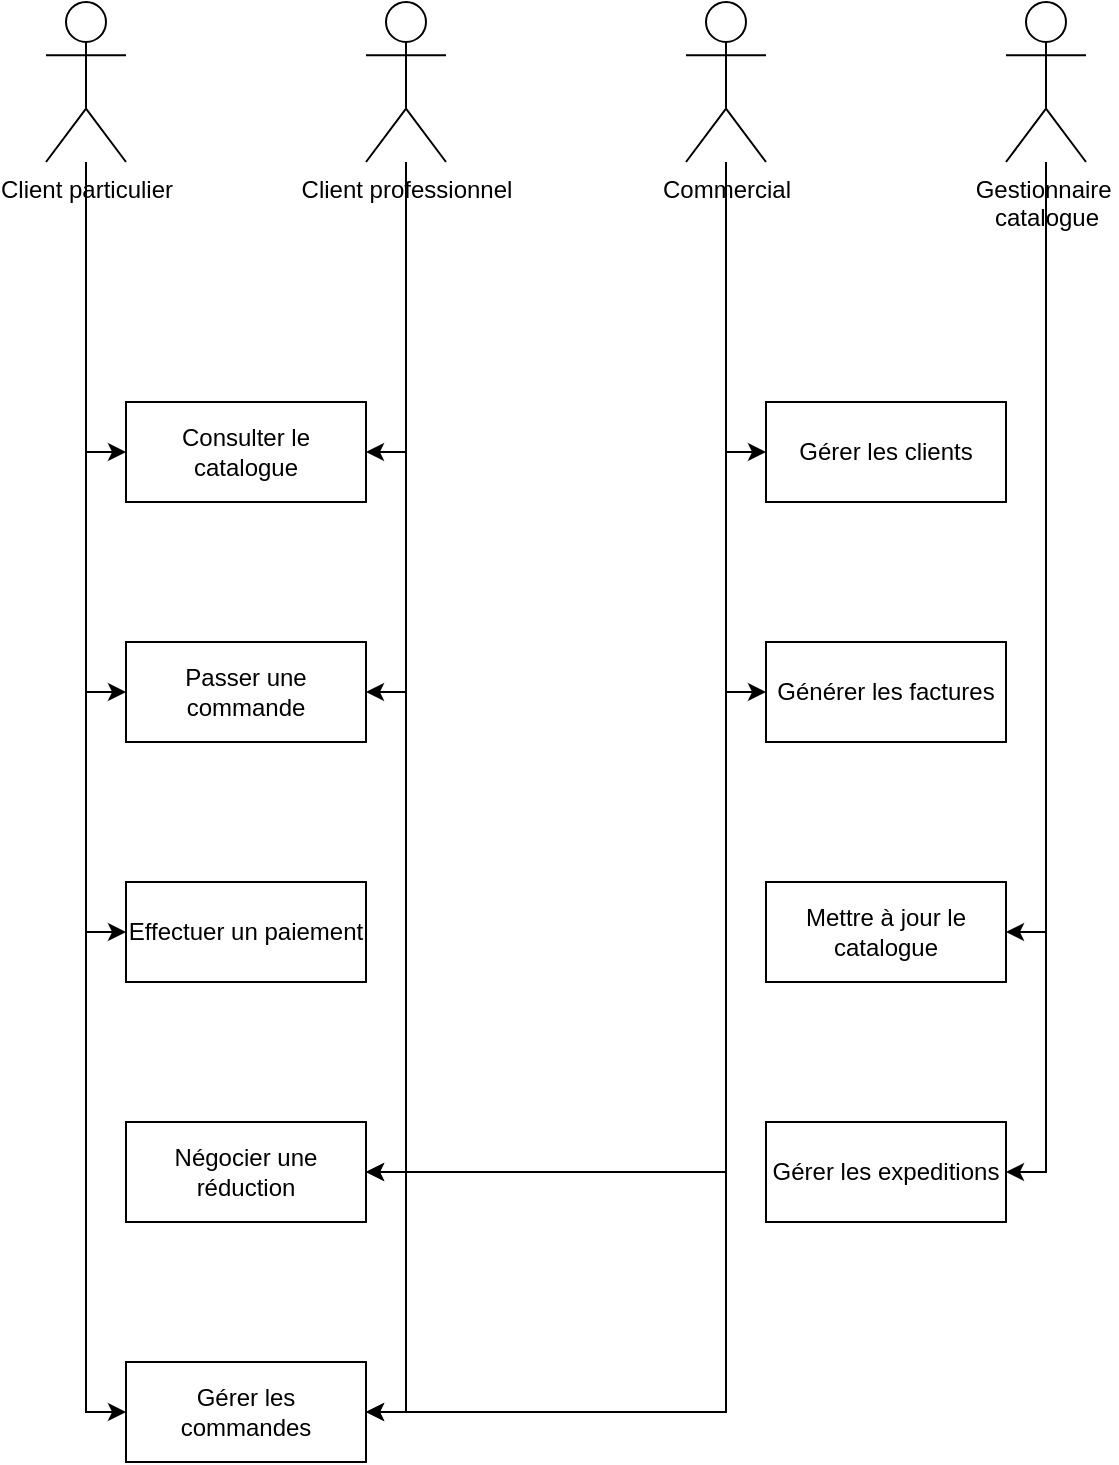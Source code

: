 <mxfile version="24.4.9" type="github">
  <diagram name="Page-1" id="LRGUzIg7N488Ya74ciyX">
    <mxGraphModel dx="1604" dy="795" grid="1" gridSize="10" guides="1" tooltips="1" connect="1" arrows="1" fold="1" page="1" pageScale="1" pageWidth="827" pageHeight="1169" math="0" shadow="0">
      <root>
        <mxCell id="0" />
        <mxCell id="1" parent="0" />
        <mxCell id="GhQbtZrgzOtNst4gtwAx-9" style="edgeStyle=orthogonalEdgeStyle;rounded=0;orthogonalLoop=1;jettySize=auto;html=1;entryX=0;entryY=0.5;entryDx=0;entryDy=0;" edge="1" parent="1" source="GhQbtZrgzOtNst4gtwAx-1" target="GhQbtZrgzOtNst4gtwAx-8">
          <mxGeometry relative="1" as="geometry" />
        </mxCell>
        <mxCell id="GhQbtZrgzOtNst4gtwAx-13" style="edgeStyle=orthogonalEdgeStyle;rounded=0;orthogonalLoop=1;jettySize=auto;html=1;entryX=0;entryY=0.5;entryDx=0;entryDy=0;" edge="1" parent="1" source="GhQbtZrgzOtNst4gtwAx-1" target="GhQbtZrgzOtNst4gtwAx-11">
          <mxGeometry relative="1" as="geometry" />
        </mxCell>
        <mxCell id="GhQbtZrgzOtNst4gtwAx-15" style="edgeStyle=orthogonalEdgeStyle;rounded=0;orthogonalLoop=1;jettySize=auto;html=1;entryX=0;entryY=0.5;entryDx=0;entryDy=0;" edge="1" parent="1" source="GhQbtZrgzOtNst4gtwAx-1" target="GhQbtZrgzOtNst4gtwAx-14">
          <mxGeometry relative="1" as="geometry">
            <Array as="points">
              <mxPoint x="140" y="505" />
            </Array>
          </mxGeometry>
        </mxCell>
        <mxCell id="GhQbtZrgzOtNst4gtwAx-20" style="edgeStyle=orthogonalEdgeStyle;rounded=0;orthogonalLoop=1;jettySize=auto;html=1;entryX=0;entryY=0.5;entryDx=0;entryDy=0;" edge="1" parent="1" source="GhQbtZrgzOtNst4gtwAx-1" target="GhQbtZrgzOtNst4gtwAx-18">
          <mxGeometry relative="1" as="geometry" />
        </mxCell>
        <mxCell id="GhQbtZrgzOtNst4gtwAx-1" value="Client particulier" style="shape=umlActor;verticalLabelPosition=bottom;verticalAlign=top;html=1;" vertex="1" parent="1">
          <mxGeometry x="120" y="40" width="40" height="80" as="geometry" />
        </mxCell>
        <mxCell id="GhQbtZrgzOtNst4gtwAx-10" style="edgeStyle=orthogonalEdgeStyle;rounded=0;orthogonalLoop=1;jettySize=auto;html=1;entryX=1;entryY=0.5;entryDx=0;entryDy=0;" edge="1" parent="1" target="GhQbtZrgzOtNst4gtwAx-8">
          <mxGeometry relative="1" as="geometry">
            <mxPoint x="300" y="120" as="sourcePoint" />
            <mxPoint x="280" y="265" as="targetPoint" />
            <Array as="points">
              <mxPoint x="300" y="265" />
            </Array>
          </mxGeometry>
        </mxCell>
        <mxCell id="GhQbtZrgzOtNst4gtwAx-12" style="edgeStyle=orthogonalEdgeStyle;rounded=0;orthogonalLoop=1;jettySize=auto;html=1;entryX=1;entryY=0.5;entryDx=0;entryDy=0;" edge="1" parent="1" source="GhQbtZrgzOtNst4gtwAx-2" target="GhQbtZrgzOtNst4gtwAx-11">
          <mxGeometry relative="1" as="geometry">
            <Array as="points">
              <mxPoint x="300" y="385" />
            </Array>
          </mxGeometry>
        </mxCell>
        <mxCell id="GhQbtZrgzOtNst4gtwAx-17" style="edgeStyle=orthogonalEdgeStyle;rounded=0;orthogonalLoop=1;jettySize=auto;html=1;entryX=1;entryY=0.5;entryDx=0;entryDy=0;" edge="1" parent="1" source="GhQbtZrgzOtNst4gtwAx-2" target="GhQbtZrgzOtNst4gtwAx-16">
          <mxGeometry relative="1" as="geometry" />
        </mxCell>
        <mxCell id="GhQbtZrgzOtNst4gtwAx-19" style="edgeStyle=orthogonalEdgeStyle;rounded=0;orthogonalLoop=1;jettySize=auto;html=1;entryX=1;entryY=0.5;entryDx=0;entryDy=0;" edge="1" parent="1" source="GhQbtZrgzOtNst4gtwAx-2" target="GhQbtZrgzOtNst4gtwAx-18">
          <mxGeometry relative="1" as="geometry" />
        </mxCell>
        <mxCell id="GhQbtZrgzOtNst4gtwAx-2" value="Client professionnel" style="shape=umlActor;verticalLabelPosition=bottom;verticalAlign=top;html=1;" vertex="1" parent="1">
          <mxGeometry x="280" y="40" width="40" height="80" as="geometry" />
        </mxCell>
        <mxCell id="GhQbtZrgzOtNst4gtwAx-23" style="edgeStyle=orthogonalEdgeStyle;rounded=0;orthogonalLoop=1;jettySize=auto;html=1;entryX=0;entryY=0.5;entryDx=0;entryDy=0;" edge="1" parent="1" source="GhQbtZrgzOtNst4gtwAx-3" target="GhQbtZrgzOtNst4gtwAx-21">
          <mxGeometry relative="1" as="geometry" />
        </mxCell>
        <mxCell id="GhQbtZrgzOtNst4gtwAx-24" style="edgeStyle=orthogonalEdgeStyle;rounded=0;orthogonalLoop=1;jettySize=auto;html=1;entryX=0;entryY=0.5;entryDx=0;entryDy=0;" edge="1" parent="1" source="GhQbtZrgzOtNst4gtwAx-3" target="GhQbtZrgzOtNst4gtwAx-22">
          <mxGeometry relative="1" as="geometry" />
        </mxCell>
        <mxCell id="GhQbtZrgzOtNst4gtwAx-25" style="edgeStyle=orthogonalEdgeStyle;rounded=0;orthogonalLoop=1;jettySize=auto;html=1;entryX=1;entryY=0.5;entryDx=0;entryDy=0;" edge="1" parent="1" source="GhQbtZrgzOtNst4gtwAx-3" target="GhQbtZrgzOtNst4gtwAx-18">
          <mxGeometry relative="1" as="geometry">
            <Array as="points">
              <mxPoint x="460" y="745" />
            </Array>
          </mxGeometry>
        </mxCell>
        <mxCell id="GhQbtZrgzOtNst4gtwAx-28" style="edgeStyle=orthogonalEdgeStyle;rounded=0;orthogonalLoop=1;jettySize=auto;html=1;entryX=1;entryY=0.5;entryDx=0;entryDy=0;" edge="1" parent="1" source="GhQbtZrgzOtNst4gtwAx-3" target="GhQbtZrgzOtNst4gtwAx-16">
          <mxGeometry relative="1" as="geometry">
            <Array as="points">
              <mxPoint x="460" y="625" />
            </Array>
          </mxGeometry>
        </mxCell>
        <mxCell id="GhQbtZrgzOtNst4gtwAx-3" value="Commercial" style="shape=umlActor;verticalLabelPosition=bottom;verticalAlign=top;html=1;" vertex="1" parent="1">
          <mxGeometry x="440" y="40" width="40" height="80" as="geometry" />
        </mxCell>
        <mxCell id="GhQbtZrgzOtNst4gtwAx-31" style="edgeStyle=orthogonalEdgeStyle;rounded=0;orthogonalLoop=1;jettySize=auto;html=1;entryX=1;entryY=0.5;entryDx=0;entryDy=0;" edge="1" parent="1" source="GhQbtZrgzOtNst4gtwAx-4" target="GhQbtZrgzOtNst4gtwAx-30">
          <mxGeometry relative="1" as="geometry" />
        </mxCell>
        <mxCell id="GhQbtZrgzOtNst4gtwAx-33" style="edgeStyle=orthogonalEdgeStyle;rounded=0;orthogonalLoop=1;jettySize=auto;html=1;entryX=1;entryY=0.5;entryDx=0;entryDy=0;" edge="1" parent="1" source="GhQbtZrgzOtNst4gtwAx-4" target="GhQbtZrgzOtNst4gtwAx-32">
          <mxGeometry relative="1" as="geometry" />
        </mxCell>
        <mxCell id="GhQbtZrgzOtNst4gtwAx-4" value="&lt;div&gt;Gestionnaire&amp;nbsp;&lt;/div&gt;&lt;div&gt;catalogue&lt;/div&gt;" style="shape=umlActor;verticalLabelPosition=bottom;verticalAlign=top;html=1;" vertex="1" parent="1">
          <mxGeometry x="600" y="40" width="40" height="80" as="geometry" />
        </mxCell>
        <mxCell id="GhQbtZrgzOtNst4gtwAx-8" value="Consulter le catalogue" style="html=1;whiteSpace=wrap;" vertex="1" parent="1">
          <mxGeometry x="160" y="240" width="120" height="50" as="geometry" />
        </mxCell>
        <mxCell id="GhQbtZrgzOtNst4gtwAx-11" value="Passer une commande" style="html=1;whiteSpace=wrap;" vertex="1" parent="1">
          <mxGeometry x="160" y="360" width="120" height="50" as="geometry" />
        </mxCell>
        <mxCell id="GhQbtZrgzOtNst4gtwAx-14" value="Effectuer un paiement" style="html=1;whiteSpace=wrap;" vertex="1" parent="1">
          <mxGeometry x="160" y="480" width="120" height="50" as="geometry" />
        </mxCell>
        <mxCell id="GhQbtZrgzOtNst4gtwAx-16" value="Négocier une réduction" style="html=1;whiteSpace=wrap;" vertex="1" parent="1">
          <mxGeometry x="160" y="600" width="120" height="50" as="geometry" />
        </mxCell>
        <mxCell id="GhQbtZrgzOtNst4gtwAx-18" value="Gérer les commandes" style="html=1;whiteSpace=wrap;" vertex="1" parent="1">
          <mxGeometry x="160" y="720" width="120" height="50" as="geometry" />
        </mxCell>
        <mxCell id="GhQbtZrgzOtNst4gtwAx-21" value="Gérer les clients" style="html=1;whiteSpace=wrap;" vertex="1" parent="1">
          <mxGeometry x="480" y="240" width="120" height="50" as="geometry" />
        </mxCell>
        <mxCell id="GhQbtZrgzOtNst4gtwAx-22" value="Générer les factures" style="html=1;whiteSpace=wrap;" vertex="1" parent="1">
          <mxGeometry x="480" y="360" width="120" height="50" as="geometry" />
        </mxCell>
        <mxCell id="GhQbtZrgzOtNst4gtwAx-30" value="Mettre à jour le catalogue" style="html=1;whiteSpace=wrap;" vertex="1" parent="1">
          <mxGeometry x="480" y="480" width="120" height="50" as="geometry" />
        </mxCell>
        <mxCell id="GhQbtZrgzOtNst4gtwAx-32" value="Gérer les expeditions" style="html=1;whiteSpace=wrap;" vertex="1" parent="1">
          <mxGeometry x="480" y="600" width="120" height="50" as="geometry" />
        </mxCell>
      </root>
    </mxGraphModel>
  </diagram>
</mxfile>
